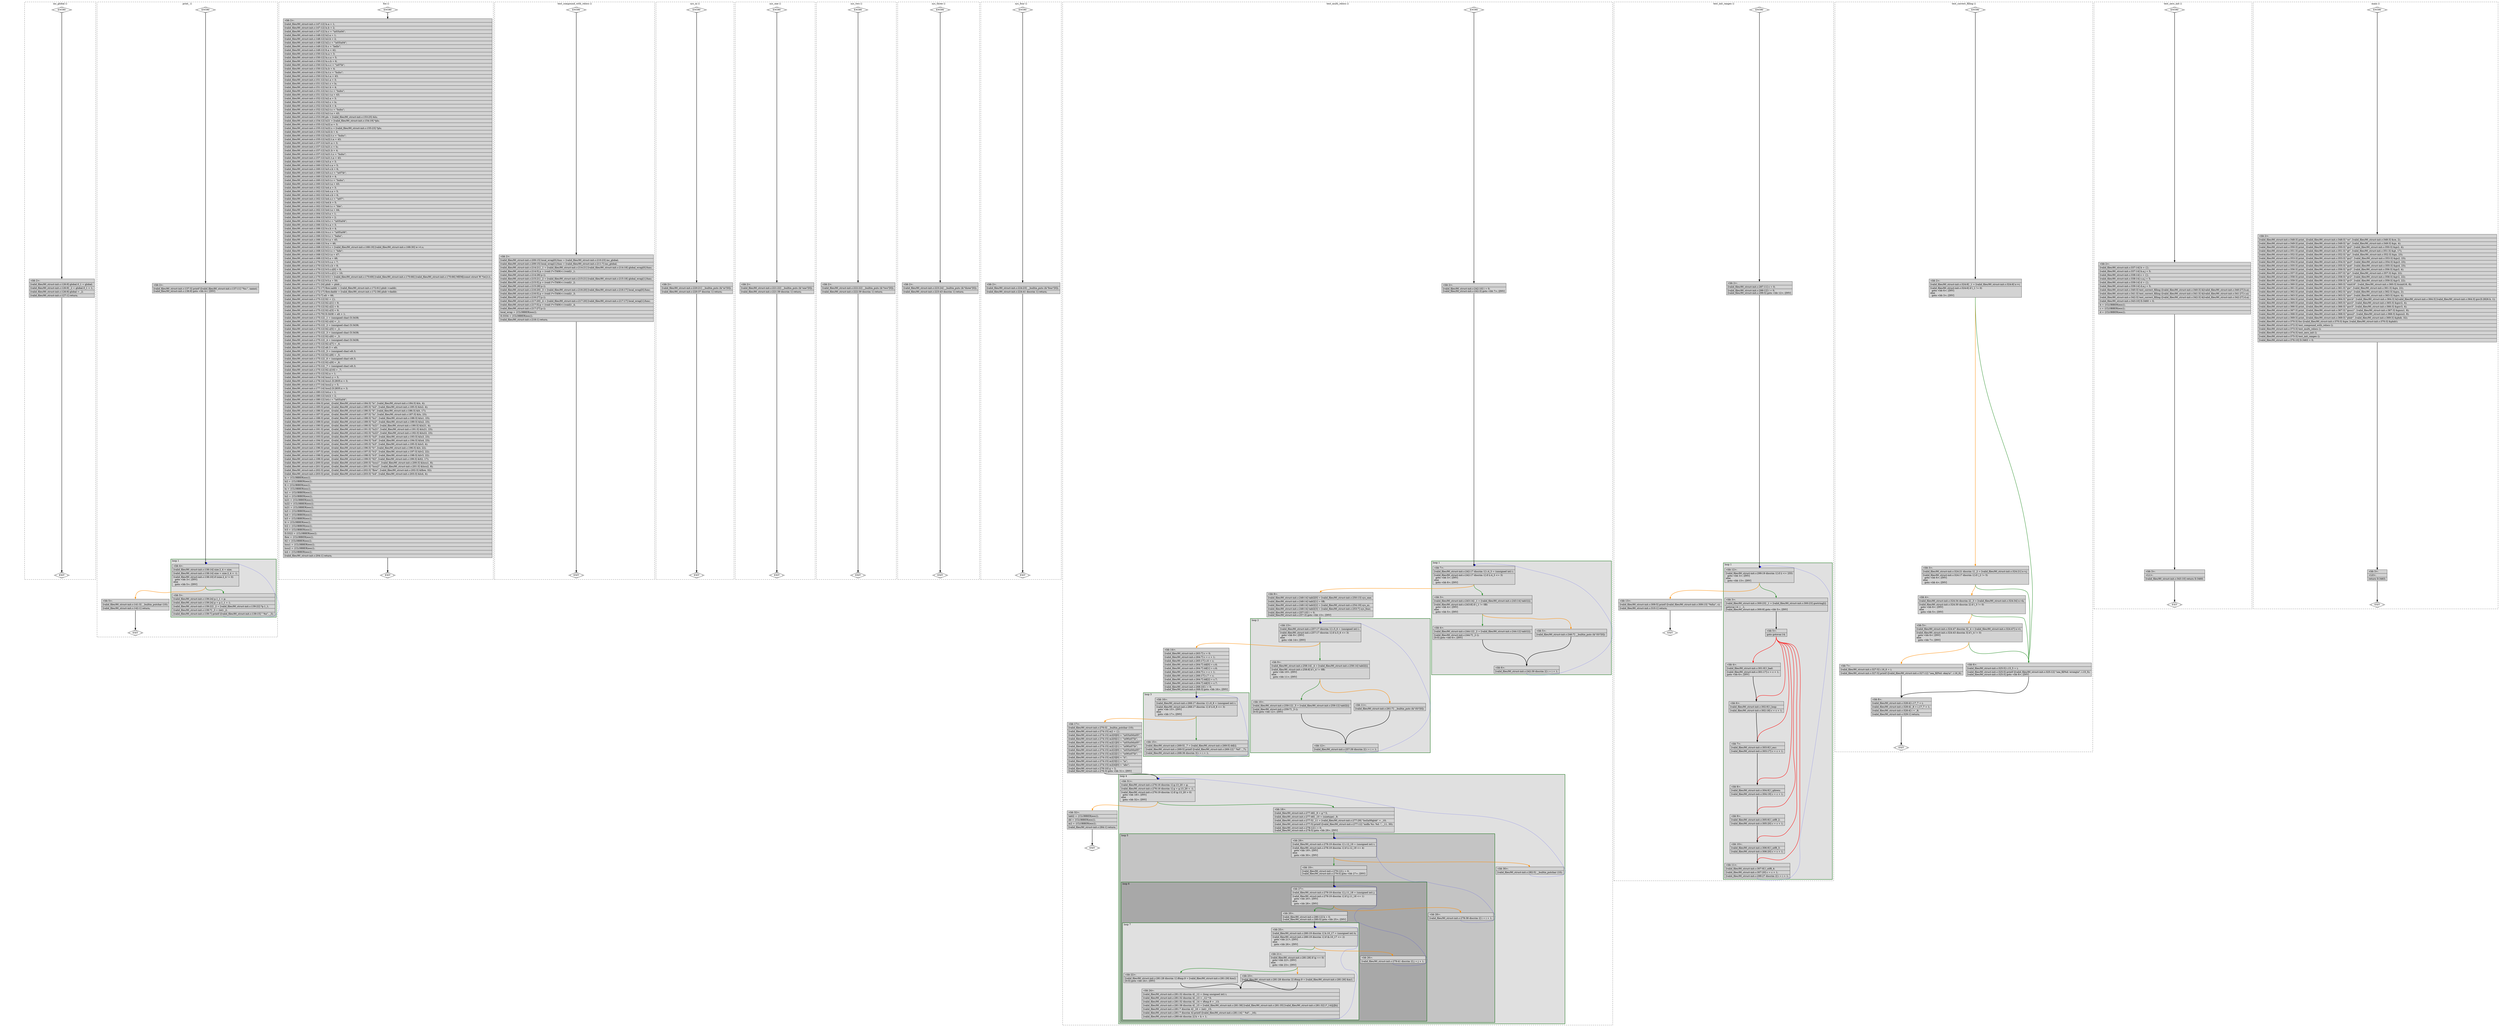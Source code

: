 digraph "a-90_struct-init.c.015t.cfg" {
overlap=false;
subgraph "cluster_inc_global" {
	style="dashed";
	color="black";
	label="inc_global ()";
	fn_0_basic_block_0 [shape=Mdiamond,style=filled,fillcolor=white,label="ENTRY"];

	fn_0_basic_block_1 [shape=Mdiamond,style=filled,fillcolor=white,label="EXIT"];

	fn_0_basic_block_2 [shape=record,style=filled,fillcolor=lightgrey,label="{\<bb\ 2\>:\l\
|[valid_files/90_struct-init.c:126:9]\ global.0_1\ =\ global;\l\
|[valid_files/90_struct-init.c:126:9]\ _2\ =\ global.0_1\ +\ 1;\l\
|[valid_files/90_struct-init.c:126:9]\ global\ =\ _2;\l\
|[valid_files/90_struct-init.c:127:1]\ return;\l\
}"];

	fn_0_basic_block_0:s -> fn_0_basic_block_2:n [style="solid,bold",color=black,weight=100,constraint=true];
	fn_0_basic_block_2:s -> fn_0_basic_block_1:n [style="solid,bold",color=black,weight=10,constraint=true];
	fn_0_basic_block_0:s -> fn_0_basic_block_1:n [style="invis",constraint=true];
}
subgraph "cluster_print_" {
	style="dashed";
	color="black";
	label="print_ ()";
	subgraph cluster_1_1 {
	style="filled";
	color="darkgreen";
	fillcolor="grey88";
	label="loop 1";
	labeljust=l;
	penwidth=2;
	fn_1_basic_block_4 [shape=record,style=filled,fillcolor=lightgrey,label="{\<bb\ 4\>:\l\
|[valid_files/90_struct-init.c:138:14]\ size.2_4\ =\ size;\l\
|[valid_files/90_struct-init.c:138:14]\ size\ =\ size.2_4\ +\ -1;\l\
|[valid_files/90_struct-init.c:138:10]\ if\ (size.2_4\ !=\ 0)\l\
\ \ goto\ \<bb\ 3\>;\ [INV]\l\
else\l\
\ \ goto\ \<bb\ 5\>;\ [INV]\l\
}"];

	fn_1_basic_block_3 [shape=record,style=filled,fillcolor=lightgrey,label="{\<bb\ 3\>:\l\
|[valid_files/90_struct-init.c:139:24]\ p.1_1\ =\ p;\l\
|[valid_files/90_struct-init.c:139:24]\ p\ =\ p.1_1\ +\ 1;\l\
|[valid_files/90_struct-init.c:139:22]\ _2\ =\ [valid_files/90_struct-init.c:139:22]\ *p.1_1;\l\
|[valid_files/90_struct-init.c:139:7]\ _3\ =\ (int)\ _2;\l\
|[valid_files/90_struct-init.c:139:7]\ printf\ ([valid_files/90_struct-init.c:139:15]\ \"\ %x\",\ _3);\l\
}"];

	}
	fn_1_basic_block_0 [shape=Mdiamond,style=filled,fillcolor=white,label="ENTRY"];

	fn_1_basic_block_1 [shape=Mdiamond,style=filled,fillcolor=white,label="EXIT"];

	fn_1_basic_block_2 [shape=record,style=filled,fillcolor=lightgrey,label="{\<bb\ 2\>:\l\
|[valid_files/90_struct-init.c:137:3]\ printf\ ([valid_files/90_struct-init.c:137:11]\ \"%s:\",\ name);\l\
[valid_files/90_struct-init.c:138:9]\ goto\ \<bb\ 4\>;\ [INV]\l\
}"];

	fn_1_basic_block_5 [shape=record,style=filled,fillcolor=lightgrey,label="{\<bb\ 5\>:\l\
|[valid_files/90_struct-init.c:141:3]\ __builtin_putchar\ (10);\l\
|[valid_files/90_struct-init.c:142:1]\ return;\l\
}"];

	fn_1_basic_block_0:s -> fn_1_basic_block_2:n [style="solid,bold",color=black,weight=100,constraint=true];
	fn_1_basic_block_2:s -> fn_1_basic_block_4:n [style="solid,bold",color=black,weight=100,constraint=true];
	fn_1_basic_block_3:s -> fn_1_basic_block_4:n [style="dotted,bold",color=blue,weight=10,constraint=false];
	fn_1_basic_block_4:s -> fn_1_basic_block_3:n [style="solid,bold",color=forestgreen,weight=10,constraint=true];
	fn_1_basic_block_4:s -> fn_1_basic_block_5:n [style="solid,bold",color=darkorange,weight=10,constraint=true];
	fn_1_basic_block_5:s -> fn_1_basic_block_1:n [style="solid,bold",color=black,weight=10,constraint=true];
	fn_1_basic_block_0:s -> fn_1_basic_block_1:n [style="invis",constraint=true];
}
subgraph "cluster_foo" {
	style="dashed";
	color="black";
	label="foo ()";
	fn_2_basic_block_0 [shape=Mdiamond,style=filled,fillcolor=white,label="ENTRY"];

	fn_2_basic_block_1 [shape=Mdiamond,style=filled,fillcolor=white,label="EXIT"];

	fn_2_basic_block_2 [shape=record,style=filled,fillcolor=lightgrey,label="{\<bb\ 2\>:\l\
|[valid_files/90_struct-init.c:147:12]\ ls.a\ =\ 1;\l\
|[valid_files/90_struct-init.c:147:12]\ ls.b\ =\ 2;\l\
|[valid_files/90_struct-init.c:147:12]\ ls.c\ =\ \"\\x03\\x04\";\l\
|[valid_files/90_struct-init.c:148:12]\ ls2.a\ =\ 1;\l\
|[valid_files/90_struct-init.c:148:12]\ ls2.b\ =\ 2;\l\
|[valid_files/90_struct-init.c:148:12]\ ls2.c\ =\ \"\\x03\\x04\";\l\
|[valid_files/90_struct-init.c:149:12]\ lt.s\ =\ \"hello\";\l\
|[valid_files/90_struct-init.c:149:12]\ lt.a\ =\ 42;\l\
|[valid_files/90_struct-init.c:150:12]\ lu.a\ =\ 3;\l\
|[valid_files/90_struct-init.c:150:12]\ lu.s.a\ =\ 5;\l\
|[valid_files/90_struct-init.c:150:12]\ lu.s.b\ =\ 6;\l\
|[valid_files/90_struct-init.c:150:12]\ lu.s.c\ =\ \"\\x07\\b\";\l\
|[valid_files/90_struct-init.c:150:12]\ lu.b\ =\ 4;\l\
|[valid_files/90_struct-init.c:150:12]\ lu.t.s\ =\ \"huhu\";\l\
|[valid_files/90_struct-init.c:150:12]\ lu.t.a\ =\ 43;\l\
|[valid_files/90_struct-init.c:151:12]\ lu1.a\ =\ 3;\l\
|[valid_files/90_struct-init.c:151:12]\ lu1.s\ =\ ls;\l\
|[valid_files/90_struct-init.c:151:12]\ lu1.b\ =\ 4;\l\
|[valid_files/90_struct-init.c:151:12]\ lu1.t.s\ =\ \"huhu\";\l\
|[valid_files/90_struct-init.c:151:12]\ lu1.t.a\ =\ 43;\l\
|[valid_files/90_struct-init.c:152:12]\ lu2.a\ =\ 3;\l\
|[valid_files/90_struct-init.c:152:12]\ lu2.s\ =\ ls;\l\
|[valid_files/90_struct-init.c:152:12]\ lu2.b\ =\ 4;\l\
|[valid_files/90_struct-init.c:152:12]\ lu2.t.s\ =\ \"huhu\";\l\
|[valid_files/90_struct-init.c:152:12]\ lu2.t.a\ =\ 43;\l\
|[valid_files/90_struct-init.c:153:19]\ pls\ =\ [valid_files/90_struct-init.c:153:25]\ &ls;\l\
|[valid_files/90_struct-init.c:154:12]\ ls21\ =\ [valid_files/90_struct-init.c:154:19]\ *pls;\l\
|[valid_files/90_struct-init.c:155:12]\ lu22.a\ =\ 3;\l\
|[valid_files/90_struct-init.c:155:12]\ lu22.s\ =\ [valid_files/90_struct-init.c:155:23]\ *pls;\l\
|[valid_files/90_struct-init.c:155:12]\ lu22.b\ =\ 4;\l\
|[valid_files/90_struct-init.c:155:12]\ lu22.t.s\ =\ \"huhu\";\l\
|[valid_files/90_struct-init.c:155:12]\ lu22.t.a\ =\ 43;\l\
|[valid_files/90_struct-init.c:157:12]\ lu21.a\ =\ 3;\l\
|[valid_files/90_struct-init.c:157:12]\ lu21.s\ =\ ls;\l\
|[valid_files/90_struct-init.c:157:12]\ lu21.b\ =\ 4;\l\
|[valid_files/90_struct-init.c:157:12]\ lu21.t.s\ =\ \"huhu\";\l\
|[valid_files/90_struct-init.c:157:12]\ lu21.t.a\ =\ 43;\l\
|[valid_files/90_struct-init.c:160:12]\ lu3.a\ =\ 3;\l\
|[valid_files/90_struct-init.c:160:12]\ lu3.s.a\ =\ 5;\l\
|[valid_files/90_struct-init.c:160:12]\ lu3.s.b\ =\ 6;\l\
|[valid_files/90_struct-init.c:160:12]\ lu3.s.c\ =\ \"\\x07\\b\";\l\
|[valid_files/90_struct-init.c:160:12]\ lu3.b\ =\ 4;\l\
|[valid_files/90_struct-init.c:160:12]\ lu3.t.s\ =\ \"huhu\";\l\
|[valid_files/90_struct-init.c:160:12]\ lu3.t.a\ =\ 43;\l\
|[valid_files/90_struct-init.c:162:12]\ lu4.a\ =\ 3;\l\
|[valid_files/90_struct-init.c:162:12]\ lu4.s.a\ =\ 5;\l\
|[valid_files/90_struct-init.c:162:12]\ lu4.s.b\ =\ 6;\l\
|[valid_files/90_struct-init.c:162:12]\ lu4.s.c\ =\ \"\\x07\";\l\
|[valid_files/90_struct-init.c:162:12]\ lu4.b\ =\ 5;\l\
|[valid_files/90_struct-init.c:162:12]\ lu4.t.s\ =\ \"bla\";\l\
|[valid_files/90_struct-init.c:162:12]\ lu4.t.a\ =\ 44;\l\
|[valid_files/90_struct-init.c:164:12]\ ls3.a\ =\ 1;\l\
|[valid_files/90_struct-init.c:164:12]\ ls3.b\ =\ 2;\l\
|[valid_files/90_struct-init.c:164:12]\ ls3.c\ =\ \"\\x03\\x04\";\l\
|[valid_files/90_struct-init.c:166:12]\ lv.s.a\ =\ 3;\l\
|[valid_files/90_struct-init.c:166:12]\ lv.s.b\ =\ 4;\l\
|[valid_files/90_struct-init.c:166:12]\ lv.s.c\ =\ \"\\x05\\x06\";\l\
|[valid_files/90_struct-init.c:166:12]\ lv.t.s\ =\ \"haha\";\l\
|[valid_files/90_struct-init.c:166:12]\ lv.t.a\ =\ 45;\l\
|[valid_files/90_struct-init.c:166:12]\ lv.a\ =\ 46;\l\
|[valid_files/90_struct-init.c:168:12]\ lv2.s\ =\ [valid_files/90_struct-init.c:168:19]\ [valid_files/90_struct-init.c:168:30]\ w-\>t.s;\l\
|[valid_files/90_struct-init.c:168:12]\ lv2.t.s\ =\ \"hihi\";\l\
|[valid_files/90_struct-init.c:168:12]\ lv2.t.a\ =\ 47;\l\
|[valid_files/90_struct-init.c:168:12]\ lv2.a\ =\ 48;\l\
|[valid_files/90_struct-init.c:170:12]\ lv3.s.a\ =\ 7;\l\
|[valid_files/90_struct-init.c:170:12]\ lv3.s.b\ =\ 8;\l\
|[valid_files/90_struct-init.c:170:12]\ lv3.s.c[0]\ =\ 9;\l\
|[valid_files/90_struct-init.c:170:12]\ lv3.s.c[1]\ =\ 10;\l\
|[valid_files/90_struct-init.c:170:12]\ lv3.t\ =\ [valid_files/90_struct-init.c:170:69]\ [valid_files/90_struct-init.c:170:66]\ [valid_files/90_struct-init.c:170:66]\ MEM[(const\ struct\ W\ *)w].t.t;\l\
|[valid_files/90_struct-init.c:170:12]\ lv3.a\ =\ 50;\l\
|[valid_files/90_struct-init.c:171:24]\ phdr\ =\ phdr_;\l\
|[valid_files/90_struct-init.c:172:17]\ flow.saddr\ =\ [valid_files/90_struct-init.c:172:61]\ phdr-\>saddr;\l\
|[valid_files/90_struct-init.c:172:17]\ flow.daddr\ =\ [valid_files/90_struct-init.c:172:39]\ phdr-\>daddr;\l\
|[valid_files/90_struct-init.c:173:7]\ elt\ =\ 66;\l\
|[valid_files/90_struct-init.c:175:12]\ lt2\ =\ \{\};\l\
|[valid_files/90_struct-init.c:175:12]\ lt2.s[1]\ =\ 9;\l\
|[valid_files/90_struct-init.c:175:12]\ lt2.s[2]\ =\ 9;\l\
|[valid_files/90_struct-init.c:175:12]\ lt2.s[3]\ =\ 9;\l\
|[valid_files/90_struct-init.c:175:70]\ D.3438\ =\ elt\ +\ 1;\l\
|[valid_files/90_struct-init.c:175:12]\ _1\ =\ (unsigned\ char)\ D.3438;\l\
|[valid_files/90_struct-init.c:175:12]\ lt2.s[4]\ =\ _1;\l\
|[valid_files/90_struct-init.c:175:12]\ _2\ =\ (unsigned\ char)\ D.3438;\l\
|[valid_files/90_struct-init.c:175:12]\ lt2.s[5]\ =\ _2;\l\
|[valid_files/90_struct-init.c:175:12]\ _3\ =\ (unsigned\ char)\ D.3438;\l\
|[valid_files/90_struct-init.c:175:12]\ lt2.s[6]\ =\ _3;\l\
|[valid_files/90_struct-init.c:175:12]\ _4\ =\ (unsigned\ char)\ D.3438;\l\
|[valid_files/90_struct-init.c:175:12]\ lt2.s[7]\ =\ _4;\l\
|[valid_files/90_struct-init.c:175:12]\ elt.3\ =\ elt;\l\
|[valid_files/90_struct-init.c:175:12]\ _5\ =\ (unsigned\ char)\ elt.3;\l\
|[valid_files/90_struct-init.c:175:12]\ lt2.s[8]\ =\ _5;\l\
|[valid_files/90_struct-init.c:175:12]\ _6\ =\ (unsigned\ char)\ elt.3;\l\
|[valid_files/90_struct-init.c:175:12]\ lt2.s[9]\ =\ _6;\l\
|[valid_files/90_struct-init.c:175:12]\ _7\ =\ (unsigned\ char)\ elt.3;\l\
|[valid_files/90_struct-init.c:175:12]\ lt2.s[10]\ =\ _7;\l\
|[valid_files/90_struct-init.c:175:12]\ lt2.a\ =\ 1;\l\
|[valid_files/90_struct-init.c:176:14]\ lssu1.y\ =\ 5;\l\
|[valid_files/90_struct-init.c:176:14]\ lssu1.D.2835.x\ =\ 3;\l\
|[valid_files/90_struct-init.c:177:14]\ lssu2.y\ =\ 5;\l\
|[valid_files/90_struct-init.c:177:14]\ lssu2.D.2835.x\ =\ 3;\l\
|[valid_files/90_struct-init.c:180:12]\ ls4.a\ =\ 1;\l\
|[valid_files/90_struct-init.c:180:12]\ ls4.b\ =\ 2;\l\
|[valid_files/90_struct-init.c:180:12]\ ls4.c\ =\ \"\\x03\\x04\";\l\
|[valid_files/90_struct-init.c:184:3]\ print_\ ([valid_files/90_struct-init.c:184:3]\ \"ls\",\ [valid_files/90_struct-init.c:184:3]\ &ls,\ 4);\l\
|[valid_files/90_struct-init.c:185:3]\ print_\ ([valid_files/90_struct-init.c:185:3]\ \"ls2\",\ [valid_files/90_struct-init.c:185:3]\ &ls2,\ 4);\l\
|[valid_files/90_struct-init.c:186:3]\ print_\ ([valid_files/90_struct-init.c:186:3]\ \"lt\",\ [valid_files/90_struct-init.c:186:3]\ &lt,\ 17);\l\
|[valid_files/90_struct-init.c:187:3]\ print_\ ([valid_files/90_struct-init.c:187:3]\ \"lu\",\ [valid_files/90_struct-init.c:187:3]\ &lu,\ 23);\l\
|[valid_files/90_struct-init.c:188:3]\ print_\ ([valid_files/90_struct-init.c:188:3]\ \"lu1\",\ [valid_files/90_struct-init.c:188:3]\ &lu1,\ 23);\l\
|[valid_files/90_struct-init.c:189:3]\ print_\ ([valid_files/90_struct-init.c:189:3]\ \"lu2\",\ [valid_files/90_struct-init.c:189:3]\ &lu2,\ 23);\l\
|[valid_files/90_struct-init.c:190:3]\ print_\ ([valid_files/90_struct-init.c:190:3]\ \"ls21\",\ [valid_files/90_struct-init.c:190:3]\ &ls21,\ 4);\l\
|[valid_files/90_struct-init.c:191:3]\ print_\ ([valid_files/90_struct-init.c:191:3]\ \"lu21\",\ [valid_files/90_struct-init.c:191:3]\ &lu21,\ 23);\l\
|[valid_files/90_struct-init.c:192:3]\ print_\ ([valid_files/90_struct-init.c:192:3]\ \"lu22\",\ [valid_files/90_struct-init.c:192:3]\ &lu22,\ 23);\l\
|[valid_files/90_struct-init.c:193:3]\ print_\ ([valid_files/90_struct-init.c:193:3]\ \"lu3\",\ [valid_files/90_struct-init.c:193:3]\ &lu3,\ 23);\l\
|[valid_files/90_struct-init.c:194:3]\ print_\ ([valid_files/90_struct-init.c:194:3]\ \"lu4\",\ [valid_files/90_struct-init.c:194:3]\ &lu4,\ 23);\l\
|[valid_files/90_struct-init.c:195:3]\ print_\ ([valid_files/90_struct-init.c:195:3]\ \"ls3\",\ [valid_files/90_struct-init.c:195:3]\ &ls3,\ 4);\l\
|[valid_files/90_struct-init.c:196:3]\ print_\ ([valid_files/90_struct-init.c:196:3]\ \"lv\",\ [valid_files/90_struct-init.c:196:3]\ &lv,\ 22);\l\
|[valid_files/90_struct-init.c:197:3]\ print_\ ([valid_files/90_struct-init.c:197:3]\ \"lv2\",\ [valid_files/90_struct-init.c:197:3]\ &lv2,\ 22);\l\
|[valid_files/90_struct-init.c:198:3]\ print_\ ([valid_files/90_struct-init.c:198:3]\ \"lv3\",\ [valid_files/90_struct-init.c:198:3]\ &lv3,\ 22);\l\
|[valid_files/90_struct-init.c:199:3]\ print_\ ([valid_files/90_struct-init.c:199:3]\ \"lt2\",\ [valid_files/90_struct-init.c:199:3]\ &lt2,\ 17);\l\
|[valid_files/90_struct-init.c:200:3]\ print_\ ([valid_files/90_struct-init.c:200:3]\ \"lssu1\",\ [valid_files/90_struct-init.c:200:3]\ &lssu1,\ 8);\l\
|[valid_files/90_struct-init.c:201:3]\ print_\ ([valid_files/90_struct-init.c:201:3]\ \"lssu2\",\ [valid_files/90_struct-init.c:201:3]\ &lssu2,\ 8);\l\
|[valid_files/90_struct-init.c:202:3]\ print_\ ([valid_files/90_struct-init.c:202:3]\ \"flow\",\ [valid_files/90_struct-init.c:202:3]\ &flow,\ 32);\l\
|[valid_files/90_struct-init.c:203:3]\ print_\ ([valid_files/90_struct-init.c:203:3]\ \"ls4\",\ [valid_files/90_struct-init.c:203:3]\ &ls4,\ 4);\l\
|ls\ =\ \{CLOBBER(eos)\};\l\
|ls2\ =\ \{CLOBBER(eos)\};\l\
|lt\ =\ \{CLOBBER(eos)\};\l\
|lu\ =\ \{CLOBBER(eos)\};\l\
|lu1\ =\ \{CLOBBER(eos)\};\l\
|lu2\ =\ \{CLOBBER(eos)\};\l\
|ls21\ =\ \{CLOBBER(eos)\};\l\
|lu22\ =\ \{CLOBBER(eos)\};\l\
|lu21\ =\ \{CLOBBER(eos)\};\l\
|lu3\ =\ \{CLOBBER(eos)\};\l\
|lu4\ =\ \{CLOBBER(eos)\};\l\
|ls3\ =\ \{CLOBBER(eos)\};\l\
|lv\ =\ \{CLOBBER(eos)\};\l\
|lv2\ =\ \{CLOBBER(eos)\};\l\
|lv3\ =\ \{CLOBBER(eos)\};\l\
|D.3322\ =\ \{CLOBBER(eos)\};\l\
|flow\ =\ \{CLOBBER(eos)\};\l\
|lt2\ =\ \{CLOBBER(eos)\};\l\
|lssu1\ =\ \{CLOBBER(eos)\};\l\
|lssu2\ =\ \{CLOBBER(eos)\};\l\
|ls4\ =\ \{CLOBBER(eos)\};\l\
|[valid_files/90_struct-init.c:204:1]\ return;\l\
}"];

	fn_2_basic_block_0:s -> fn_2_basic_block_2:n [style="solid,bold",color=black,weight=100,constraint=true];
	fn_2_basic_block_2:s -> fn_2_basic_block_1:n [style="solid,bold",color=black,weight=10,constraint=true];
	fn_2_basic_block_0:s -> fn_2_basic_block_1:n [style="invis",constraint=true];
}
subgraph "cluster_test_compound_with_relocs" {
	style="dashed";
	color="black";
	label="test_compound_with_relocs ()";
	fn_3_basic_block_0 [shape=Mdiamond,style=filled,fillcolor=white,label="ENTRY"];

	fn_3_basic_block_1 [shape=Mdiamond,style=filled,fillcolor=white,label="EXIT"];

	fn_3_basic_block_2 [shape=record,style=filled,fillcolor=lightgrey,label="{\<bb\ 2\>:\l\
|[valid_files/90_struct-init.c:209:15]\ local_wrap[0].func\ =\ [valid_files/90_struct-init.c:210:23]\ inc_global;\l\
|[valid_files/90_struct-init.c:209:15]\ local_wrap[1].func\ =\ [valid_files/90_struct-init.c:211:7]\ inc_global;\l\
|[valid_files/90_struct-init.c:214:21]\ _1\ =\ [valid_files/90_struct-init.c:214:21]\ [valid_files/90_struct-init.c:214:18]\ global_wrap[0].func;\l\
|[valid_files/90_struct-init.c:214:5]\ p\ =\ (void\ (*\<T406\>)\ (void))\ _1;\l\
|[valid_files/90_struct-init.c:214:28]\ p\ ();\l\
|[valid_files/90_struct-init.c:215:21]\ _2\ =\ [valid_files/90_struct-init.c:215:21]\ [valid_files/90_struct-init.c:215:18]\ global_wrap[1].func;\l\
|[valid_files/90_struct-init.c:215:5]\ p\ =\ (void\ (*\<T406\>)\ (void))\ _2;\l\
|[valid_files/90_struct-init.c:215:28]\ p\ ();\l\
|[valid_files/90_struct-init.c:216:20]\ _3\ =\ [valid_files/90_struct-init.c:216:20]\ [valid_files/90_struct-init.c:216:17]\ local_wrap[0].func;\l\
|[valid_files/90_struct-init.c:216:5]\ p\ =\ (void\ (*\<T406\>)\ (void))\ _3;\l\
|[valid_files/90_struct-init.c:216:27]\ p\ ();\l\
|[valid_files/90_struct-init.c:217:20]\ _4\ =\ [valid_files/90_struct-init.c:217:20]\ [valid_files/90_struct-init.c:217:17]\ local_wrap[1].func;\l\
|[valid_files/90_struct-init.c:217:5]\ p\ =\ (void\ (*\<T406\>)\ (void))\ _4;\l\
|[valid_files/90_struct-init.c:217:27]\ p\ ();\l\
|local_wrap\ =\ \{CLOBBER(eos)\};\l\
|D.3334\ =\ \{CLOBBER(eos)\};\l\
|[valid_files/90_struct-init.c:218:1]\ return;\l\
}"];

	fn_3_basic_block_0:s -> fn_3_basic_block_2:n [style="solid,bold",color=black,weight=100,constraint=true];
	fn_3_basic_block_2:s -> fn_3_basic_block_1:n [style="solid,bold",color=black,weight=10,constraint=true];
	fn_3_basic_block_0:s -> fn_3_basic_block_1:n [style="invis",constraint=true];
}
subgraph "cluster_sys_ni" {
	style="dashed";
	color="black";
	label="sys_ni ()";
	fn_4_basic_block_0 [shape=Mdiamond,style=filled,fillcolor=white,label="ENTRY"];

	fn_4_basic_block_1 [shape=Mdiamond,style=filled,fillcolor=white,label="EXIT"];

	fn_4_basic_block_2 [shape=record,style=filled,fillcolor=lightgrey,label="{\<bb\ 2\>:\l\
|[valid_files/90_struct-init.c:220:21]\ __builtin_puts\ (&\"ni\"[0]);\l\
|[valid_files/90_struct-init.c:220:37\ discrim\ 1]\ return;\l\
}"];

	fn_4_basic_block_0:s -> fn_4_basic_block_2:n [style="solid,bold",color=black,weight=100,constraint=true];
	fn_4_basic_block_2:s -> fn_4_basic_block_1:n [style="solid,bold",color=black,weight=10,constraint=true];
	fn_4_basic_block_0:s -> fn_4_basic_block_1:n [style="invis",constraint=true];
}
subgraph "cluster_sys_one" {
	style="dashed";
	color="black";
	label="sys_one ()";
	fn_5_basic_block_0 [shape=Mdiamond,style=filled,fillcolor=white,label="ENTRY"];

	fn_5_basic_block_1 [shape=Mdiamond,style=filled,fillcolor=white,label="EXIT"];

	fn_5_basic_block_2 [shape=record,style=filled,fillcolor=lightgrey,label="{\<bb\ 2\>:\l\
|[valid_files/90_struct-init.c:221:22]\ __builtin_puts\ (&\"one\"[0]);\l\
|[valid_files/90_struct-init.c:221:39\ discrim\ 1]\ return;\l\
}"];

	fn_5_basic_block_0:s -> fn_5_basic_block_2:n [style="solid,bold",color=black,weight=100,constraint=true];
	fn_5_basic_block_2:s -> fn_5_basic_block_1:n [style="solid,bold",color=black,weight=10,constraint=true];
	fn_5_basic_block_0:s -> fn_5_basic_block_1:n [style="invis",constraint=true];
}
subgraph "cluster_sys_two" {
	style="dashed";
	color="black";
	label="sys_two ()";
	fn_6_basic_block_0 [shape=Mdiamond,style=filled,fillcolor=white,label="ENTRY"];

	fn_6_basic_block_1 [shape=Mdiamond,style=filled,fillcolor=white,label="EXIT"];

	fn_6_basic_block_2 [shape=record,style=filled,fillcolor=lightgrey,label="{\<bb\ 2\>:\l\
|[valid_files/90_struct-init.c:222:22]\ __builtin_puts\ (&\"two\"[0]);\l\
|[valid_files/90_struct-init.c:222:39\ discrim\ 1]\ return;\l\
}"];

	fn_6_basic_block_0:s -> fn_6_basic_block_2:n [style="solid,bold",color=black,weight=100,constraint=true];
	fn_6_basic_block_2:s -> fn_6_basic_block_1:n [style="solid,bold",color=black,weight=10,constraint=true];
	fn_6_basic_block_0:s -> fn_6_basic_block_1:n [style="invis",constraint=true];
}
subgraph "cluster_sys_three" {
	style="dashed";
	color="black";
	label="sys_three ()";
	fn_7_basic_block_0 [shape=Mdiamond,style=filled,fillcolor=white,label="ENTRY"];

	fn_7_basic_block_1 [shape=Mdiamond,style=filled,fillcolor=white,label="EXIT"];

	fn_7_basic_block_2 [shape=record,style=filled,fillcolor=lightgrey,label="{\<bb\ 2\>:\l\
|[valid_files/90_struct-init.c:223:24]\ __builtin_puts\ (&\"three\"[0]);\l\
|[valid_files/90_struct-init.c:223:43\ discrim\ 1]\ return;\l\
}"];

	fn_7_basic_block_0:s -> fn_7_basic_block_2:n [style="solid,bold",color=black,weight=100,constraint=true];
	fn_7_basic_block_2:s -> fn_7_basic_block_1:n [style="solid,bold",color=black,weight=10,constraint=true];
	fn_7_basic_block_0:s -> fn_7_basic_block_1:n [style="invis",constraint=true];
}
subgraph "cluster_sys_four" {
	style="dashed";
	color="black";
	label="sys_four ()";
	fn_8_basic_block_0 [shape=Mdiamond,style=filled,fillcolor=white,label="ENTRY"];

	fn_8_basic_block_1 [shape=Mdiamond,style=filled,fillcolor=white,label="EXIT"];

	fn_8_basic_block_2 [shape=record,style=filled,fillcolor=lightgrey,label="{\<bb\ 2\>:\l\
|[valid_files/90_struct-init.c:224:23]\ __builtin_puts\ (&\"four\"[0]);\l\
|[valid_files/90_struct-init.c:224:41\ discrim\ 1]\ return;\l\
}"];

	fn_8_basic_block_0:s -> fn_8_basic_block_2:n [style="solid,bold",color=black,weight=100,constraint=true];
	fn_8_basic_block_2:s -> fn_8_basic_block_1:n [style="solid,bold",color=black,weight=10,constraint=true];
	fn_8_basic_block_0:s -> fn_8_basic_block_1:n [style="invis",constraint=true];
}
subgraph "cluster_test_multi_relocs" {
	style="dashed";
	color="black";
	label="test_multi_relocs ()";
	subgraph cluster_9_4 {
	style="filled";
	color="darkgreen";
	fillcolor="grey88";
	label="loop 4";
	labeljust=l;
	penwidth=2;
	subgraph cluster_9_5 {
	style="filled";
	color="darkgreen";
	fillcolor="grey77";
	label="loop 5";
	labeljust=l;
	penwidth=2;
	subgraph cluster_9_6 {
	style="filled";
	color="darkgreen";
	fillcolor="grey66";
	label="loop 6";
	labeljust=l;
	penwidth=2;
	subgraph cluster_9_7 {
	style="filled";
	color="darkgreen";
	fillcolor="grey88";
	label="loop 7";
	labeljust=l;
	penwidth=2;
	fn_9_basic_block_25 [shape=record,style=filled,fillcolor=lightgrey,label="{\<bb\ 25\>:\l\
|[valid_files/90_struct-init.c:280:19\ discrim\ 1]\ k.10_17\ =\ (unsigned\ int)\ k;\l\
|[valid_files/90_struct-init.c:280:19\ discrim\ 1]\ if\ (k.10_17\ \<=\ 2)\l\
\ \ goto\ \<bb\ 21\>;\ [INV]\l\
else\l\
\ \ goto\ \<bb\ 26\>;\ [INV]\l\
}"];

	fn_9_basic_block_21 [shape=record,style=filled,fillcolor=lightgrey,label="{\<bb\ 21\>:\l\
|[valid_files/90_struct-init.c:281:28]\ if\ (g\ ==\ 0)\l\
\ \ goto\ \<bb\ 22\>;\ [INV]\l\
else\l\
\ \ goto\ \<bb\ 23\>;\ [INV]\l\
}"];

	fn_9_basic_block_22 [shape=record,style=filled,fillcolor=lightgrey,label="{\<bb\ 22\>:\l\
|[valid_files/90_struct-init.c:281:28\ discrim\ 1]\ iftmp.9\ =\ [valid_files/90_struct-init.c:281:29]\ &m2;\l\
[0:0]\ goto\ \<bb\ 24\>;\ [INV]\l\
}"];

	fn_9_basic_block_23 [shape=record,style=filled,fillcolor=lightgrey,label="{\<bb\ 23\>:\l\
|[valid_files/90_struct-init.c:281:28\ discrim\ 2]\ iftmp.9\ =\ [valid_files/90_struct-init.c:281:26]\ &m1;\l\
}"];

	fn_9_basic_block_24 [shape=record,style=filled,fillcolor=lightgrey,label="{\<bb\ 24\>:\l\
|[valid_files/90_struct-init.c:281:32\ discrim\ 4]\ _12\ =\ (long\ unsigned\ int)\ i;\l\
|[valid_files/90_struct-init.c:281:32\ discrim\ 4]\ _13\ =\ _12\ *\ 6;\l\
|[valid_files/90_struct-init.c:281:32\ discrim\ 4]\ _14\ =\ iftmp.9\ +\ _13;\l\
|[valid_files/90_struct-init.c:281:38\ discrim\ 4]\ _15\ =\ [valid_files/90_struct-init.c:281:38]\ [valid_files/90_struct-init.c:281:35]\ [valid_files/90_struct-init.c:281:32]\ (*_14)[j][k];\l\
|[valid_files/90_struct-init.c:281:7\ discrim\ 4]\ _16\ =\ (int)\ _15;\l\
|[valid_files/90_struct-init.c:281:7\ discrim\ 4]\ printf\ ([valid_files/90_struct-init.c:281:14]\ \"\ %d\",\ _16);\l\
|[valid_files/90_struct-init.c:280:44\ discrim\ 2]\ k\ =\ k\ +\ 1;\l\
}"];

	}
	fn_9_basic_block_27 [shape=record,style=filled,fillcolor=lightgrey,label="{\<bb\ 27\>:\l\
|[valid_files/90_struct-init.c:279:19\ discrim\ 1]\ j.11_18\ =\ (unsigned\ int)\ j;\l\
|[valid_files/90_struct-init.c:279:19\ discrim\ 1]\ if\ (j.11_18\ \<=\ 1)\l\
\ \ goto\ \<bb\ 20\>;\ [INV]\l\
else\l\
\ \ goto\ \<bb\ 28\>;\ [INV]\l\
}"];

	fn_9_basic_block_20 [shape=record,style=filled,fillcolor=lightgrey,label="{\<bb\ 20\>:\l\
|[valid_files/90_struct-init.c:280:12]\ k\ =\ 0;\l\
[valid_files/90_struct-init.c:280:5]\ goto\ \<bb\ 25\>;\ [INV]\l\
}"];

	fn_9_basic_block_26 [shape=record,style=filled,fillcolor=lightgrey,label="{\<bb\ 26\>:\l\
|[valid_files/90_struct-init.c:279:41\ discrim\ 2]\ j\ =\ j\ +\ 1;\l\
}"];

	}
	fn_9_basic_block_29 [shape=record,style=filled,fillcolor=lightgrey,label="{\<bb\ 29\>:\l\
|[valid_files/90_struct-init.c:278:19\ discrim\ 1]\ i.12_19\ =\ (unsigned\ int)\ i;\l\
|[valid_files/90_struct-init.c:278:19\ discrim\ 1]\ if\ (i.12_19\ \<=\ 4)\l\
\ \ goto\ \<bb\ 19\>;\ [INV]\l\
else\l\
\ \ goto\ \<bb\ 30\>;\ [INV]\l\
}"];

	fn_9_basic_block_19 [shape=record,style=filled,fillcolor=lightgrey,label="{\<bb\ 19\>:\l\
|[valid_files/90_struct-init.c:279:12]\ j\ =\ 0;\l\
[valid_files/90_struct-init.c:279:5]\ goto\ \<bb\ 27\>;\ [INV]\l\
}"];

	fn_9_basic_block_28 [shape=record,style=filled,fillcolor=lightgrey,label="{\<bb\ 28\>:\l\
|[valid_files/90_struct-init.c:278:38\ discrim\ 2]\ i\ =\ i\ +\ 1;\l\
}"];

	}
	fn_9_basic_block_31 [shape=record,style=filled,fillcolor=lightgrey,label="{\<bb\ 31\>:\l\
|[valid_files/90_struct-init.c:276:16\ discrim\ 1]\ g.13_20\ =\ g;\l\
|[valid_files/90_struct-init.c:276:16\ discrim\ 1]\ g\ =\ g.13_20\ +\ -1;\l\
|[valid_files/90_struct-init.c:276:19\ discrim\ 1]\ if\ (g.13_20\ \>\ 0)\l\
\ \ goto\ \<bb\ 18\>;\ [INV]\l\
else\l\
\ \ goto\ \<bb\ 32\>;\ [INV]\l\
}"];

	fn_9_basic_block_18 [shape=record,style=filled,fillcolor=lightgrey,label="{\<bb\ 18\>:\l\
|[valid_files/90_struct-init.c:277:46]\ _9\ =\ g\ *\ 5;\l\
|[valid_files/90_struct-init.c:277:46]\ _10\ =\ (sizetype)\ _9;\l\
|[valid_files/90_struct-init.c:277:5]\ _11\ =\ [valid_files/90_struct-init.c:277:29]\ \"locl\\x00glob\"\ +\ _10;\l\
|[valid_files/90_struct-init.c:277:5]\ printf\ ([valid_files/90_struct-init.c:277:12]\ \"mdfa\ %s:\ %d\ -\",\ _11,\ 30);\l\
|[valid_files/90_struct-init.c:278:12]\ i\ =\ 0;\l\
[valid_files/90_struct-init.c:278:5]\ goto\ \<bb\ 29\>;\ [INV]\l\
}"];

	fn_9_basic_block_30 [shape=record,style=filled,fillcolor=lightgrey,label="{\<bb\ 30\>:\l\
|[valid_files/90_struct-init.c:282:5]\ __builtin_putchar\ (10);\l\
}"];

	}
	subgraph cluster_9_3 {
	style="filled";
	color="darkgreen";
	fillcolor="grey88";
	label="loop 3";
	labeljust=l;
	penwidth=2;
	fn_9_basic_block_16 [shape=record,style=filled,fillcolor=lightgrey,label="{\<bb\ 16\>:\l\
|[valid_files/90_struct-init.c:268:17\ discrim\ 1]\ i.8_8\ =\ (unsigned\ int)\ i;\l\
|[valid_files/90_struct-init.c:268:17\ discrim\ 1]\ if\ (i.8_8\ \<=\ 3)\l\
\ \ goto\ \<bb\ 15\>;\ [INV]\l\
else\l\
\ \ goto\ \<bb\ 17\>;\ [INV]\l\
}"];

	fn_9_basic_block_15 [shape=record,style=filled,fillcolor=lightgrey,label="{\<bb\ 15\>:\l\
|[valid_files/90_struct-init.c:269:5]\ _7\ =\ [valid_files/90_struct-init.c:269:5]\ dd[i];\l\
|[valid_files/90_struct-init.c:269:5]\ printf\ ([valid_files/90_struct-init.c:269:12]\ \"\ %d\",\ _7);\l\
|[valid_files/90_struct-init.c:268:36\ discrim\ 3]\ i\ =\ i\ +\ 1;\l\
}"];

	}
	subgraph cluster_9_2 {
	style="filled";
	color="darkgreen";
	fillcolor="grey88";
	label="loop 2";
	labeljust=l;
	penwidth=2;
	fn_9_basic_block_13 [shape=record,style=filled,fillcolor=lightgrey,label="{\<bb\ 13\>:\l\
|[valid_files/90_struct-init.c:257:17\ discrim\ 1]\ i.5_6\ =\ (unsigned\ int)\ i;\l\
|[valid_files/90_struct-init.c:257:17\ discrim\ 1]\ if\ (i.5_6\ \<=\ 3)\l\
\ \ goto\ \<bb\ 9\>;\ [INV]\l\
else\l\
\ \ goto\ \<bb\ 14\>;\ [INV]\l\
}"];

	fn_9_basic_block_9 [shape=record,style=filled,fillcolor=lightgrey,label="{\<bb\ 9\>:\l\
|[valid_files/90_struct-init.c:258:14]\ _4\ =\ [valid_files/90_struct-init.c:258:14]\ tabl2[i];\l\
|[valid_files/90_struct-init.c:258:8]\ if\ (_4\ !=\ 0B)\l\
\ \ goto\ \<bb\ 10\>;\ [INV]\l\
else\l\
\ \ goto\ \<bb\ 11\>;\ [INV]\l\
}"];

	fn_9_basic_block_10 [shape=record,style=filled,fillcolor=lightgrey,label="{\<bb\ 10\>:\l\
|[valid_files/90_struct-init.c:259:12]\ _5\ =\ [valid_files/90_struct-init.c:259:12]\ tabl2[i];\l\
|[valid_files/90_struct-init.c:259:7]\ _5\ ();\l\
[0:0]\ goto\ \<bb\ 12\>;\ [INV]\l\
}"];

	fn_9_basic_block_11 [shape=record,style=filled,fillcolor=lightgrey,label="{\<bb\ 11\>:\l\
|[valid_files/90_struct-init.c:261:7]\ __builtin_puts\ (&\"(0)\"[0]);\l\
}"];

	fn_9_basic_block_12 [shape=record,style=filled,fillcolor=lightgrey,label="{\<bb\ 12\>:\l\
|[valid_files/90_struct-init.c:257:39\ discrim\ 2]\ i\ =\ i\ +\ 1;\l\
}"];

	}
	subgraph cluster_9_1 {
	style="filled";
	color="darkgreen";
	fillcolor="grey88";
	label="loop 1";
	labeljust=l;
	penwidth=2;
	fn_9_basic_block_7 [shape=record,style=filled,fillcolor=lightgrey,label="{\<bb\ 7\>:\l\
|[valid_files/90_struct-init.c:242:17\ discrim\ 1]\ i.4_3\ =\ (unsigned\ int)\ i;\l\
|[valid_files/90_struct-init.c:242:17\ discrim\ 1]\ if\ (i.4_3\ \<=\ 3)\l\
\ \ goto\ \<bb\ 3\>;\ [INV]\l\
else\l\
\ \ goto\ \<bb\ 8\>;\ [INV]\l\
}"];

	fn_9_basic_block_3 [shape=record,style=filled,fillcolor=lightgrey,label="{\<bb\ 3\>:\l\
|[valid_files/90_struct-init.c:243:14]\ _1\ =\ [valid_files/90_struct-init.c:243:14]\ tabl1[i];\l\
|[valid_files/90_struct-init.c:243:8]\ if\ (_1\ !=\ 0B)\l\
\ \ goto\ \<bb\ 4\>;\ [INV]\l\
else\l\
\ \ goto\ \<bb\ 5\>;\ [INV]\l\
}"];

	fn_9_basic_block_4 [shape=record,style=filled,fillcolor=lightgrey,label="{\<bb\ 4\>:\l\
|[valid_files/90_struct-init.c:244:12]\ _2\ =\ [valid_files/90_struct-init.c:244:12]\ tabl1[i];\l\
|[valid_files/90_struct-init.c:244:7]\ _2\ ();\l\
[0:0]\ goto\ \<bb\ 6\>;\ [INV]\l\
}"];

	fn_9_basic_block_5 [shape=record,style=filled,fillcolor=lightgrey,label="{\<bb\ 5\>:\l\
|[valid_files/90_struct-init.c:246:7]\ __builtin_puts\ (&\"(0)\"[0]);\l\
}"];

	fn_9_basic_block_6 [shape=record,style=filled,fillcolor=lightgrey,label="{\<bb\ 6\>:\l\
|[valid_files/90_struct-init.c:242:39\ discrim\ 2]\ i\ =\ i\ +\ 1;\l\
}"];

	}
	fn_9_basic_block_0 [shape=Mdiamond,style=filled,fillcolor=white,label="ENTRY"];

	fn_9_basic_block_1 [shape=Mdiamond,style=filled,fillcolor=white,label="EXIT"];

	fn_9_basic_block_2 [shape=record,style=filled,fillcolor=lightgrey,label="{\<bb\ 2\>:\l\
|[valid_files/90_struct-init.c:242:10]\ i\ =\ 0;\l\
[valid_files/90_struct-init.c:242:3]\ goto\ \<bb\ 7\>;\ [INV]\l\
}"];

	fn_9_basic_block_8 [shape=record,style=filled,fillcolor=lightgrey,label="{\<bb\ 8\>:\l\
|[valid_files/90_struct-init.c:248:14]\ tabl2[0]\ =\ [valid_files/90_struct-init.c:250:13]\ sys_one;\l\
|[valid_files/90_struct-init.c:248:14]\ tabl2[1]\ =\ 0B;\l\
|[valid_files/90_struct-init.c:248:14]\ tabl2[2]\ =\ [valid_files/90_struct-init.c:254:19]\ sys_ni;\l\
|[valid_files/90_struct-init.c:248:14]\ tabl2[3]\ =\ [valid_files/90_struct-init.c:253:7]\ sys_four;\l\
|[valid_files/90_struct-init.c:257:10]\ i\ =\ 0;\l\
[valid_files/90_struct-init.c:257:3]\ goto\ \<bb\ 13\>;\ [INV]\l\
}"];

	fn_9_basic_block_14 [shape=record,style=filled,fillcolor=lightgrey,label="{\<bb\ 14\>:\l\
|[valid_files/90_struct-init.c:263:7]\ c\ =\ 0;\l\
|[valid_files/90_struct-init.c:264:7]\ c\ =\ c\ +\ 1;\l\
|[valid_files/90_struct-init.c:265:17]\ c.6\ =\ c;\l\
|[valid_files/90_struct-init.c:264:7]\ dd[0]\ =\ c.6;\l\
|[valid_files/90_struct-init.c:264:7]\ dd[1]\ =\ c.6;\l\
|[valid_files/90_struct-init.c:264:7]\ c\ =\ c\ +\ 1;\l\
|[valid_files/90_struct-init.c:266:17]\ c.7\ =\ c;\l\
|[valid_files/90_struct-init.c:264:7]\ dd[2]\ =\ c.7;\l\
|[valid_files/90_struct-init.c:264:7]\ dd[3]\ =\ c.7;\l\
|[valid_files/90_struct-init.c:268:10]\ i\ =\ 0;\l\
[valid_files/90_struct-init.c:268:3]\ goto\ \<bb\ 16\>;\ [INV]\l\
}"];

	fn_9_basic_block_17 [shape=record,style=filled,fillcolor=lightgrey,label="{\<bb\ 17\>:\l\
|[valid_files/90_struct-init.c:270:3]\ __builtin_putchar\ (10);\l\
|[valid_files/90_struct-init.c:274:15]\ m2\ =\ \{\};\l\
|[valid_files/90_struct-init.c:274:15]\ m2[0][0]\ =\ \"\\x03\\x04\\x05\";\l\
|[valid_files/90_struct-init.c:274:15]\ m2[0][1]\ =\ \"\\x06\\x07\\b\";\l\
|[valid_files/90_struct-init.c:274:15]\ m2[1][0]\ =\ \"\\x03\\x04\\x05\";\l\
|[valid_files/90_struct-init.c:274:15]\ m2[1][1]\ =\ \"\\x06\\x07\\b\";\l\
|[valid_files/90_struct-init.c:274:15]\ m2[2][0]\ =\ \"\\x03\\x04\\x05\";\l\
|[valid_files/90_struct-init.c:274:15]\ m2[2][1]\ =\ \"\\x06\\x07\\b\";\l\
|[valid_files/90_struct-init.c:274:15]\ m2[3][0]\ =\ \"\\t\";\l\
|[valid_files/90_struct-init.c:274:15]\ m2[3][1]\ =\ \"\\n\";\l\
|[valid_files/90_struct-init.c:274:15]\ m2[4][0]\ =\ \"abc\";\l\
|[valid_files/90_struct-init.c:276:10]\ g\ =\ 2;\l\
[valid_files/90_struct-init.c:276:3]\ goto\ \<bb\ 31\>;\ [INV]\l\
}"];

	fn_9_basic_block_32 [shape=record,style=filled,fillcolor=lightgrey,label="{\<bb\ 32\>:\l\
|tabl2\ =\ \{CLOBBER(eos)\};\l\
|dd\ =\ \{CLOBBER(eos)\};\l\
|m2\ =\ \{CLOBBER(eos)\};\l\
|[valid_files/90_struct-init.c:284:1]\ return;\l\
}"];

	fn_9_basic_block_0:s -> fn_9_basic_block_2:n [style="solid,bold",color=black,weight=100,constraint=true];
	fn_9_basic_block_2:s -> fn_9_basic_block_7:n [style="solid,bold",color=black,weight=100,constraint=true];
	fn_9_basic_block_3:s -> fn_9_basic_block_4:n [style="solid,bold",color=forestgreen,weight=10,constraint=true];
	fn_9_basic_block_3:s -> fn_9_basic_block_5:n [style="solid,bold",color=darkorange,weight=10,constraint=true];
	fn_9_basic_block_4:s -> fn_9_basic_block_6:n [style="solid,bold",color=black,weight=100,constraint=true];
	fn_9_basic_block_5:s -> fn_9_basic_block_6:n [style="solid,bold",color=black,weight=100,constraint=true];
	fn_9_basic_block_6:s -> fn_9_basic_block_7:n [style="dotted,bold",color=blue,weight=10,constraint=false];
	fn_9_basic_block_7:s -> fn_9_basic_block_3:n [style="solid,bold",color=forestgreen,weight=10,constraint=true];
	fn_9_basic_block_7:s -> fn_9_basic_block_8:n [style="solid,bold",color=darkorange,weight=10,constraint=true];
	fn_9_basic_block_8:s -> fn_9_basic_block_13:n [style="solid,bold",color=black,weight=100,constraint=true];
	fn_9_basic_block_9:s -> fn_9_basic_block_10:n [style="solid,bold",color=forestgreen,weight=10,constraint=true];
	fn_9_basic_block_9:s -> fn_9_basic_block_11:n [style="solid,bold",color=darkorange,weight=10,constraint=true];
	fn_9_basic_block_10:s -> fn_9_basic_block_12:n [style="solid,bold",color=black,weight=100,constraint=true];
	fn_9_basic_block_11:s -> fn_9_basic_block_12:n [style="solid,bold",color=black,weight=100,constraint=true];
	fn_9_basic_block_12:s -> fn_9_basic_block_13:n [style="dotted,bold",color=blue,weight=10,constraint=false];
	fn_9_basic_block_13:s -> fn_9_basic_block_9:n [style="solid,bold",color=forestgreen,weight=10,constraint=true];
	fn_9_basic_block_13:s -> fn_9_basic_block_14:n [style="solid,bold",color=darkorange,weight=10,constraint=true];
	fn_9_basic_block_14:s -> fn_9_basic_block_16:n [style="solid,bold",color=black,weight=100,constraint=true];
	fn_9_basic_block_15:s -> fn_9_basic_block_16:n [style="dotted,bold",color=blue,weight=10,constraint=false];
	fn_9_basic_block_16:s -> fn_9_basic_block_15:n [style="solid,bold",color=forestgreen,weight=10,constraint=true];
	fn_9_basic_block_16:s -> fn_9_basic_block_17:n [style="solid,bold",color=darkorange,weight=10,constraint=true];
	fn_9_basic_block_17:s -> fn_9_basic_block_31:n [style="solid,bold",color=black,weight=100,constraint=true];
	fn_9_basic_block_18:s -> fn_9_basic_block_29:n [style="solid,bold",color=black,weight=100,constraint=true];
	fn_9_basic_block_19:s -> fn_9_basic_block_27:n [style="solid,bold",color=black,weight=100,constraint=true];
	fn_9_basic_block_20:s -> fn_9_basic_block_25:n [style="solid,bold",color=black,weight=100,constraint=true];
	fn_9_basic_block_21:s -> fn_9_basic_block_22:n [style="solid,bold",color=forestgreen,weight=10,constraint=true];
	fn_9_basic_block_21:s -> fn_9_basic_block_23:n [style="solid,bold",color=darkorange,weight=10,constraint=true];
	fn_9_basic_block_22:s -> fn_9_basic_block_24:n [style="solid,bold",color=black,weight=100,constraint=true];
	fn_9_basic_block_23:s -> fn_9_basic_block_24:n [style="solid,bold",color=black,weight=100,constraint=true];
	fn_9_basic_block_24:s -> fn_9_basic_block_25:n [style="dotted,bold",color=blue,weight=10,constraint=false];
	fn_9_basic_block_25:s -> fn_9_basic_block_21:n [style="solid,bold",color=forestgreen,weight=10,constraint=true];
	fn_9_basic_block_25:s -> fn_9_basic_block_26:n [style="solid,bold",color=darkorange,weight=10,constraint=true];
	fn_9_basic_block_26:s -> fn_9_basic_block_27:n [style="dotted,bold",color=blue,weight=10,constraint=false];
	fn_9_basic_block_27:s -> fn_9_basic_block_20:n [style="solid,bold",color=forestgreen,weight=10,constraint=true];
	fn_9_basic_block_27:s -> fn_9_basic_block_28:n [style="solid,bold",color=darkorange,weight=10,constraint=true];
	fn_9_basic_block_28:s -> fn_9_basic_block_29:n [style="dotted,bold",color=blue,weight=10,constraint=false];
	fn_9_basic_block_29:s -> fn_9_basic_block_19:n [style="solid,bold",color=forestgreen,weight=10,constraint=true];
	fn_9_basic_block_29:s -> fn_9_basic_block_30:n [style="solid,bold",color=darkorange,weight=10,constraint=true];
	fn_9_basic_block_30:s -> fn_9_basic_block_31:n [style="dotted,bold",color=blue,weight=10,constraint=false];
	fn_9_basic_block_31:s -> fn_9_basic_block_18:n [style="solid,bold",color=forestgreen,weight=10,constraint=true];
	fn_9_basic_block_31:s -> fn_9_basic_block_32:n [style="solid,bold",color=darkorange,weight=10,constraint=true];
	fn_9_basic_block_32:s -> fn_9_basic_block_1:n [style="solid,bold",color=black,weight=10,constraint=true];
	fn_9_basic_block_0:s -> fn_9_basic_block_1:n [style="invis",constraint=true];
}
subgraph "cluster_test_init_ranges" {
	style="dashed";
	color="black";
	label="test_init_ranges ()";
	subgraph cluster_10_1 {
	style="filled";
	color="darkgreen";
	fillcolor="grey88";
	label="loop 1";
	labeljust=l;
	penwidth=2;
	fn_10_basic_block_12 [shape=record,style=filled,fillcolor=lightgrey,label="{\<bb\ 12\>:\l\
|[valid_files/90_struct-init.c:299:19\ discrim\ 1]\ if\ (i\ \<=\ 255)\l\
\ \ goto\ \<bb\ 3\>;\ [INV]\l\
else\l\
\ \ goto\ \<bb\ 13\>;\ [INV]\l\
}"];

	fn_10_basic_block_3 [shape=record,style=filled,fillcolor=lightgrey,label="{\<bb\ 3\>:\l\
|[valid_files/90_struct-init.c:300:23]\ _1\ =\ [valid_files/90_struct-init.c:300:23]\ gostring[i];\l\
|gotovar.14\ =\ _1;\l\
[valid_files/90_struct-init.c:300:9]\ goto\ \<bb\ 5\>;\ [INV]\l\
}"];

	fn_10_basic_block_5 [shape=record,style=filled,fillcolor=lightgrey,label="{\<bb\ 5\>:\l\
|goto\ gotovar.14;\l\
}"];

	fn_10_basic_block_4 [shape=record,style=filled,fillcolor=lightgrey,label="{\<bb\ 4\>:\l\
|[valid_files/90_struct-init.c:301:9]\ l_bad:\l\
|[valid_files/90_struct-init.c:301:17]\ c\ =\ c\ +\ 1;\l\
goto\ \<bb\ 6\>;\ [INV]\l\
}"];

	fn_10_basic_block_6 [shape=record,style=filled,fillcolor=lightgrey,label="{\<bb\ 6\>:\l\
|[valid_files/90_struct-init.c:302:9]\ l_loop:\l\
|[valid_files/90_struct-init.c:302:18]\ c\ =\ c\ +\ 1;\l\
}"];

	fn_10_basic_block_7 [shape=record,style=filled,fillcolor=lightgrey,label="{\<bb\ 7\>:\l\
|[valid_files/90_struct-init.c:303:9]\ l_esc:\l\
|[valid_files/90_struct-init.c:303:17]\ c\ =\ c\ +\ 1;\l\
}"];

	fn_10_basic_block_8 [shape=record,style=filled,fillcolor=lightgrey,label="{\<bb\ 8\>:\l\
|[valid_files/90_struct-init.c:304:9]\ l_qdown:\l\
|[valid_files/90_struct-init.c:304:19]\ c\ =\ c\ +\ 1;\l\
}"];

	fn_10_basic_block_9 [shape=record,style=filled,fillcolor=lightgrey,label="{\<bb\ 9\>:\l\
|[valid_files/90_struct-init.c:305:9]\ l_utf8_2:\l\
|[valid_files/90_struct-init.c:305:20]\ c\ =\ c\ +\ 1;\l\
}"];

	fn_10_basic_block_10 [shape=record,style=filled,fillcolor=lightgrey,label="{\<bb\ 10\>:\l\
|[valid_files/90_struct-init.c:306:9]\ l_utf8_3:\l\
|[valid_files/90_struct-init.c:306:20]\ c\ =\ c\ +\ 1;\l\
}"];

	fn_10_basic_block_11 [shape=record,style=filled,fillcolor=lightgrey,label="{\<bb\ 11\>:\l\
|[valid_files/90_struct-init.c:307:9]\ l_utf8_4:\l\
|[valid_files/90_struct-init.c:307:20]\ c\ =\ c\ +\ 1;\l\
|[valid_files/90_struct-init.c:299:27\ discrim\ 2]\ i\ =\ i\ +\ 1;\l\
}"];

	}
	fn_10_basic_block_0 [shape=Mdiamond,style=filled,fillcolor=white,label="ENTRY"];

	fn_10_basic_block_1 [shape=Mdiamond,style=filled,fillcolor=white,label="EXIT"];

	fn_10_basic_block_2 [shape=record,style=filled,fillcolor=lightgrey,label="{\<bb\ 2\>:\l\
|[valid_files/90_struct-init.c:287:11]\ c\ =\ 0;\l\
|[valid_files/90_struct-init.c:299:12]\ i\ =\ 0;\l\
[valid_files/90_struct-init.c:299:5]\ goto\ \<bb\ 12\>;\ [INV]\l\
}"];

	fn_10_basic_block_13 [shape=record,style=filled,fillcolor=lightgrey,label="{\<bb\ 13\>:\l\
|[valid_files/90_struct-init.c:309:5]\ printf\ ([valid_files/90_struct-init.c:309:13]\ \"%d\\n\",\ c);\l\
|[valid_files/90_struct-init.c:310:1]\ return;\l\
}"];

	fn_10_basic_block_0:s -> fn_10_basic_block_2:n [style="solid,bold",color=black,weight=100,constraint=true];
	fn_10_basic_block_2:s -> fn_10_basic_block_12:n [style="solid,bold",color=black,weight=100,constraint=true];
	fn_10_basic_block_3:s -> fn_10_basic_block_5:n [style="solid,bold",color=black,weight=100,constraint=true];
	fn_10_basic_block_4:s -> fn_10_basic_block_6:n [style="solid,bold",color=black,weight=100,constraint=true];
	fn_10_basic_block_5:s -> fn_10_basic_block_4:n [style="solid,bold",color=red,weight=10,constraint=true];
	fn_10_basic_block_5:s -> fn_10_basic_block_6:n [style="solid,bold",color=red,weight=10,constraint=true];
	fn_10_basic_block_5:s -> fn_10_basic_block_7:n [style="solid,bold",color=red,weight=10,constraint=true];
	fn_10_basic_block_5:s -> fn_10_basic_block_8:n [style="solid,bold",color=red,weight=10,constraint=true];
	fn_10_basic_block_5:s -> fn_10_basic_block_9:n [style="solid,bold",color=red,weight=10,constraint=true];
	fn_10_basic_block_5:s -> fn_10_basic_block_10:n [style="solid,bold",color=red,weight=10,constraint=true];
	fn_10_basic_block_5:s -> fn_10_basic_block_11:n [style="solid,bold",color=red,weight=10,constraint=true];
	fn_10_basic_block_6:s -> fn_10_basic_block_7:n [style="solid,bold",color=black,weight=100,constraint=true];
	fn_10_basic_block_7:s -> fn_10_basic_block_8:n [style="solid,bold",color=black,weight=100,constraint=true];
	fn_10_basic_block_8:s -> fn_10_basic_block_9:n [style="solid,bold",color=black,weight=100,constraint=true];
	fn_10_basic_block_9:s -> fn_10_basic_block_10:n [style="solid,bold",color=black,weight=100,constraint=true];
	fn_10_basic_block_10:s -> fn_10_basic_block_11:n [style="solid,bold",color=black,weight=100,constraint=true];
	fn_10_basic_block_11:s -> fn_10_basic_block_12:n [style="dotted,bold",color=blue,weight=10,constraint=false];
	fn_10_basic_block_12:s -> fn_10_basic_block_3:n [style="solid,bold",color=forestgreen,weight=10,constraint=true];
	fn_10_basic_block_12:s -> fn_10_basic_block_13:n [style="solid,bold",color=darkorange,weight=10,constraint=true];
	fn_10_basic_block_13:s -> fn_10_basic_block_1:n [style="solid,bold",color=black,weight=10,constraint=true];
	fn_10_basic_block_0:s -> fn_10_basic_block_1:n [style="invis",constraint=true];
}
subgraph "cluster_test_correct_filling" {
	style="dashed";
	color="black";
	label="test_correct_filling ()";
	fn_11_basic_block_0 [shape=Mdiamond,style=filled,fillcolor=white,label="ENTRY"];

	fn_11_basic_block_1 [shape=Mdiamond,style=filled,fillcolor=white,label="EXIT"];

	fn_11_basic_block_2 [shape=record,style=filled,fillcolor=lightgrey,label="{\<bb\ 2\>:\l\
|[valid_files/90_struct-init.c:324:8]\ _1\ =\ [valid_files/90_struct-init.c:324:8]\ x-\>i;\l\
|[valid_files/90_struct-init.c:324:6]\ if\ (_1\ !=\ 0)\l\
\ \ goto\ \<bb\ 6\>;\ [INV]\l\
else\l\
\ \ goto\ \<bb\ 3\>;\ [INV]\l\
}"];

	fn_11_basic_block_3 [shape=record,style=filled,fillcolor=lightgrey,label="{\<bb\ 3\>:\l\
|[valid_files/90_struct-init.c:324:21\ discrim\ 1]\ _2\ =\ [valid_files/90_struct-init.c:324:21]\ x-\>j;\l\
|[valid_files/90_struct-init.c:324:17\ discrim\ 1]\ if\ (_2\ !=\ 5)\l\
\ \ goto\ \<bb\ 6\>;\ [INV]\l\
else\l\
\ \ goto\ \<bb\ 4\>;\ [INV]\l\
}"];

	fn_11_basic_block_4 [shape=record,style=filled,fillcolor=lightgrey,label="{\<bb\ 4\>:\l\
|[valid_files/90_struct-init.c:324:34\ discrim\ 2]\ _3\ =\ [valid_files/90_struct-init.c:324:34]\ x-\>k;\l\
|[valid_files/90_struct-init.c:324:30\ discrim\ 2]\ if\ (_3\ !=\ 0)\l\
\ \ goto\ \<bb\ 6\>;\ [INV]\l\
else\l\
\ \ goto\ \<bb\ 5\>;\ [INV]\l\
}"];

	fn_11_basic_block_5 [shape=record,style=filled,fillcolor=lightgrey,label="{\<bb\ 5\>:\l\
|[valid_files/90_struct-init.c:324:47\ discrim\ 3]\ _4\ =\ [valid_files/90_struct-init.c:324:47]\ x-\>l;\l\
|[valid_files/90_struct-init.c:324:43\ discrim\ 3]\ if\ (_4\ !=\ 0)\l\
\ \ goto\ \<bb\ 6\>;\ [INV]\l\
else\l\
\ \ goto\ \<bb\ 7\>;\ [INV]\l\
}"];

	fn_11_basic_block_6 [shape=record,style=filled,fillcolor=lightgrey,label="{\<bb\ 6\>:\l\
|[valid_files/90_struct-init.c:325:5]\ i.15_5\ =\ i;\l\
|[valid_files/90_struct-init.c:325:5]\ printf\ ([valid_files/90_struct-init.c:325:12]\ \"sea_fill%d:\ wrong\\n\",\ i.15_5);\l\
[valid_files/90_struct-init.c:325:5]\ goto\ \<bb\ 8\>;\ [INV]\l\
}"];

	fn_11_basic_block_7 [shape=record,style=filled,fillcolor=lightgrey,label="{\<bb\ 7\>:\l\
|[valid_files/90_struct-init.c:327:5]\ i.16_6\ =\ i;\l\
|[valid_files/90_struct-init.c:327:5]\ printf\ ([valid_files/90_struct-init.c:327:12]\ \"sea_fill%d:\ okay\\n\",\ i.16_6);\l\
}"];

	fn_11_basic_block_8 [shape=record,style=filled,fillcolor=lightgrey,label="{\<bb\ 8\>:\l\
|[valid_files/90_struct-init.c:328:4]\ i.17_7\ =\ i;\l\
|[valid_files/90_struct-init.c:328:4]\ _8\ =\ i.17_7\ +\ 1;\l\
|[valid_files/90_struct-init.c:328:4]\ i\ =\ _8;\l\
|[valid_files/90_struct-init.c:329:1]\ return;\l\
}"];

	fn_11_basic_block_0:s -> fn_11_basic_block_2:n [style="solid,bold",color=black,weight=100,constraint=true];
	fn_11_basic_block_2:s -> fn_11_basic_block_6:n [style="solid,bold",color=forestgreen,weight=10,constraint=true];
	fn_11_basic_block_2:s -> fn_11_basic_block_3:n [style="solid,bold",color=darkorange,weight=10,constraint=true];
	fn_11_basic_block_3:s -> fn_11_basic_block_6:n [style="solid,bold",color=forestgreen,weight=10,constraint=true];
	fn_11_basic_block_3:s -> fn_11_basic_block_4:n [style="solid,bold",color=darkorange,weight=10,constraint=true];
	fn_11_basic_block_4:s -> fn_11_basic_block_6:n [style="solid,bold",color=forestgreen,weight=10,constraint=true];
	fn_11_basic_block_4:s -> fn_11_basic_block_5:n [style="solid,bold",color=darkorange,weight=10,constraint=true];
	fn_11_basic_block_5:s -> fn_11_basic_block_6:n [style="solid,bold",color=forestgreen,weight=10,constraint=true];
	fn_11_basic_block_5:s -> fn_11_basic_block_7:n [style="solid,bold",color=darkorange,weight=10,constraint=true];
	fn_11_basic_block_6:s -> fn_11_basic_block_8:n [style="solid,bold",color=black,weight=100,constraint=true];
	fn_11_basic_block_7:s -> fn_11_basic_block_8:n [style="solid,bold",color=black,weight=100,constraint=true];
	fn_11_basic_block_8:s -> fn_11_basic_block_1:n [style="solid,bold",color=black,weight=10,constraint=true];
	fn_11_basic_block_0:s -> fn_11_basic_block_1:n [style="invis",constraint=true];
}
subgraph "cluster_test_zero_init" {
	style="dashed";
	color="black";
	label="test_zero_init ()";
	fn_12_basic_block_0 [shape=Mdiamond,style=filled,fillcolor=white,label="ENTRY"];

	fn_12_basic_block_1 [shape=Mdiamond,style=filled,fillcolor=white,label="EXIT"];

	fn_12_basic_block_2 [shape=record,style=filled,fillcolor=lightgrey,label="{\<bb\ 2\>:\l\
|[valid_files/90_struct-init.c:337:14]\ b\ =\ \{\};\l\
|[valid_files/90_struct-init.c:337:14]\ b.a.j\ =\ 5;\l\
|[valid_files/90_struct-init.c:338:14]\ c\ =\ \{\};\l\
|[valid_files/90_struct-init.c:338:14]\ c.a.j\ =\ 5;\l\
|[valid_files/90_struct-init.c:339:14]\ d\ =\ \{\};\l\
|[valid_files/90_struct-init.c:339:14]\ d.a.j\ =\ 5;\l\
|[valid_files/90_struct-init.c:340:3]\ test_correct_filling\ ([valid_files/90_struct-init.c:340:3]\ &[valid_files/90_struct-init.c:340:27]\ b.a);\l\
|[valid_files/90_struct-init.c:341:3]\ test_correct_filling\ ([valid_files/90_struct-init.c:341:3]\ &[valid_files/90_struct-init.c:341:27]\ c.a);\l\
|[valid_files/90_struct-init.c:342:3]\ test_correct_filling\ ([valid_files/90_struct-init.c:342:3]\ &[valid_files/90_struct-init.c:342:27]\ d.a);\l\
|[valid_files/90_struct-init.c:343:10]\ D.3460\ =\ 0;\l\
|b\ =\ \{CLOBBER(eos)\};\l\
|c\ =\ \{CLOBBER(eos)\};\l\
|d\ =\ \{CLOBBER(eos)\};\l\
}"];

	fn_12_basic_block_3 [shape=record,style=filled,fillcolor=lightgrey,label="{\<bb\ 3\>:\l\
|\<L1\>:\l\
|[valid_files/90_struct-init.c:343:10]\ return\ D.3460;\l\
}"];

	fn_12_basic_block_0:s -> fn_12_basic_block_2:n [style="solid,bold",color=black,weight=100,constraint=true];
	fn_12_basic_block_2:s -> fn_12_basic_block_3:n [style="solid,bold",color=black,weight=100,constraint=true];
	fn_12_basic_block_3:s -> fn_12_basic_block_1:n [style="solid,bold",color=black,weight=10,constraint=true];
	fn_12_basic_block_0:s -> fn_12_basic_block_1:n [style="invis",constraint=true];
}
subgraph "cluster_main" {
	style="dashed";
	color="black";
	label="main ()";
	fn_13_basic_block_0 [shape=Mdiamond,style=filled,fillcolor=white,label="ENTRY"];

	fn_13_basic_block_1 [shape=Mdiamond,style=filled,fillcolor=white,label="EXIT"];

	fn_13_basic_block_2 [shape=record,style=filled,fillcolor=lightgrey,label="{\<bb\ 2\>:\l\
|[valid_files/90_struct-init.c:348:3]\ print_\ ([valid_files/90_struct-init.c:348:3]\ \"ce\",\ [valid_files/90_struct-init.c:348:3]\ &ce,\ 2);\l\
|[valid_files/90_struct-init.c:349:3]\ print_\ ([valid_files/90_struct-init.c:349:3]\ \"gs\",\ [valid_files/90_struct-init.c:349:3]\ &gs,\ 4);\l\
|[valid_files/90_struct-init.c:350:3]\ print_\ ([valid_files/90_struct-init.c:350:3]\ \"gs2\",\ [valid_files/90_struct-init.c:350:3]\ &gs2,\ 4);\l\
|[valid_files/90_struct-init.c:351:3]\ print_\ ([valid_files/90_struct-init.c:351:3]\ \"gt\",\ [valid_files/90_struct-init.c:351:3]\ &gt,\ 17);\l\
|[valid_files/90_struct-init.c:352:3]\ print_\ ([valid_files/90_struct-init.c:352:3]\ \"gu\",\ [valid_files/90_struct-init.c:352:3]\ &gu,\ 23);\l\
|[valid_files/90_struct-init.c:353:3]\ print_\ ([valid_files/90_struct-init.c:353:3]\ \"gu2\",\ [valid_files/90_struct-init.c:353:3]\ &gu2,\ 23);\l\
|[valid_files/90_struct-init.c:354:3]\ print_\ ([valid_files/90_struct-init.c:354:3]\ \"gu3\",\ [valid_files/90_struct-init.c:354:3]\ &gu3,\ 23);\l\
|[valid_files/90_struct-init.c:355:3]\ print_\ ([valid_files/90_struct-init.c:355:3]\ \"gu4\",\ [valid_files/90_struct-init.c:355:3]\ &gu4,\ 23);\l\
|[valid_files/90_struct-init.c:356:3]\ print_\ ([valid_files/90_struct-init.c:356:3]\ \"gs3\",\ [valid_files/90_struct-init.c:356:3]\ &gs3,\ 4);\l\
|[valid_files/90_struct-init.c:357:3]\ print_\ ([valid_files/90_struct-init.c:357:3]\ \"gv\",\ [valid_files/90_struct-init.c:357:3]\ &gv,\ 22);\l\
|[valid_files/90_struct-init.c:358:3]\ print_\ ([valid_files/90_struct-init.c:358:3]\ \"gv2\",\ [valid_files/90_struct-init.c:358:3]\ &gv2,\ 22);\l\
|[valid_files/90_struct-init.c:359:3]\ print_\ ([valid_files/90_struct-init.c:359:3]\ \"gv3\",\ [valid_files/90_struct-init.c:359:3]\ &gv3,\ 22);\l\
|[valid_files/90_struct-init.c:360:3]\ print_\ ([valid_files/90_struct-init.c:360:3]\ \"sinit16\",\ [valid_files/90_struct-init.c:360:3]\ &sinit16,\ 8);\l\
|[valid_files/90_struct-init.c:361:3]\ print_\ ([valid_files/90_struct-init.c:361:3]\ \"gw\",\ [valid_files/90_struct-init.c:361:3]\ &gw,\ 22);\l\
|[valid_files/90_struct-init.c:362:3]\ print_\ ([valid_files/90_struct-init.c:362:3]\ \"gsu\",\ [valid_files/90_struct-init.c:362:3]\ &gsu,\ 2);\l\
|[valid_files/90_struct-init.c:363:3]\ print_\ ([valid_files/90_struct-init.c:363:3]\ \"guv\",\ [valid_files/90_struct-init.c:363:3]\ &guv,\ 4);\l\
|[valid_files/90_struct-init.c:364:3]\ print_\ ([valid_files/90_struct-init.c:364:3]\ \"guv.b\",\ [valid_files/90_struct-init.c:364:3]\ &[valid_files/90_struct-init.c:364:3]\ [valid_files/90_struct-init.c:364:3]\ guv.D.2826.b,\ 1);\l\
|[valid_files/90_struct-init.c:365:3]\ print_\ ([valid_files/90_struct-init.c:365:3]\ \"guv2\",\ [valid_files/90_struct-init.c:365:3]\ &guv2,\ 4);\l\
|[valid_files/90_struct-init.c:366:3]\ print_\ ([valid_files/90_struct-init.c:366:3]\ \"guv3\",\ [valid_files/90_struct-init.c:366:3]\ &guv3,\ 4);\l\
|[valid_files/90_struct-init.c:367:3]\ print_\ ([valid_files/90_struct-init.c:367:3]\ \"gssu1\",\ [valid_files/90_struct-init.c:367:3]\ &gssu1,\ 8);\l\
|[valid_files/90_struct-init.c:368:3]\ print_\ ([valid_files/90_struct-init.c:368:3]\ \"gssu2\",\ [valid_files/90_struct-init.c:368:3]\ &gssu2,\ 8);\l\
|[valid_files/90_struct-init.c:369:3]\ print_\ ([valid_files/90_struct-init.c:369:3]\ \"phdr\",\ [valid_files/90_struct-init.c:369:3]\ &phdr,\ 32);\l\
|[valid_files/90_struct-init.c:370:3]\ foo\ ([valid_files/90_struct-init.c:370:3]\ &gw,\ [valid_files/90_struct-init.c:370:3]\ &phdr);\l\
|[valid_files/90_struct-init.c:372:3]\ test_compound_with_relocs\ ();\l\
|[valid_files/90_struct-init.c:373:3]\ test_multi_relocs\ ();\l\
|[valid_files/90_struct-init.c:374:3]\ test_zero_init\ ();\l\
|[valid_files/90_struct-init.c:375:3]\ test_init_ranges\ ();\l\
|[valid_files/90_struct-init.c:376:10]\ D.3463\ =\ 0;\l\
}"];

	fn_13_basic_block_3 [shape=record,style=filled,fillcolor=lightgrey,label="{\<bb\ 3\>:\l\
|\<L0\>:\l\
|return\ D.3463;\l\
}"];

	fn_13_basic_block_0:s -> fn_13_basic_block_2:n [style="solid,bold",color=black,weight=100,constraint=true];
	fn_13_basic_block_2:s -> fn_13_basic_block_3:n [style="solid,bold",color=black,weight=100,constraint=true];
	fn_13_basic_block_3:s -> fn_13_basic_block_1:n [style="solid,bold",color=black,weight=10,constraint=true];
	fn_13_basic_block_0:s -> fn_13_basic_block_1:n [style="invis",constraint=true];
}
}
